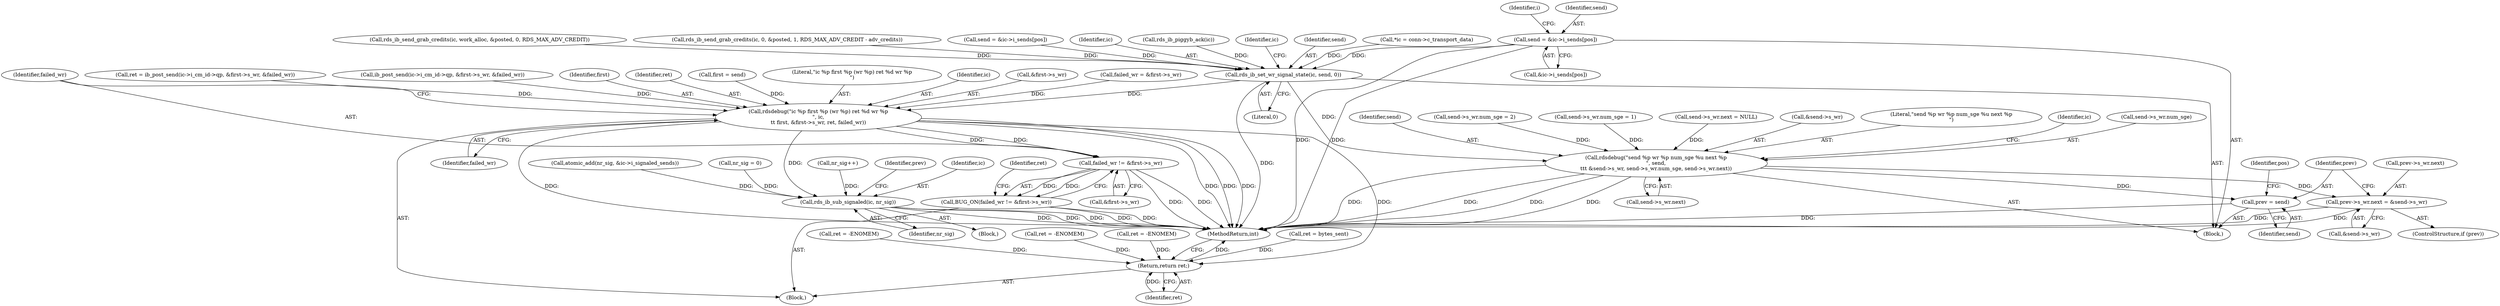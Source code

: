 digraph "0_linux_6094628bfd94323fc1cea05ec2c6affd98c18f7f@API" {
"1000838" [label="(Call,send = &ic->i_sends[pos])"];
"1000732" [label="(Call,rds_ib_set_wr_signal_state(ic, send, 0))"];
"1000767" [label="(Call,rdsdebug(\"send %p wr %p num_sge %u next %p\n\", send,\n\t\t\t &send->s_wr, send->s_wr.num_sge, send->s_wr.next))"];
"1000814" [label="(Call,prev->s_wr.next = &send->s_wr)"];
"1000824" [label="(Call,prev = send)"];
"1000966" [label="(Call,rdsdebug(\"ic %p first %p (wr %p) ret %d wr %p\n\", ic,\n\t\t first, &first->s_wr, ret, failed_wr))"];
"1000977" [label="(Call,failed_wr != &first->s_wr)"];
"1000976" [label="(Call,BUG_ON(failed_wr != &first->s_wr))"];
"1000992" [label="(Call,rds_ib_sub_signaled(ic, nr_sig))"];
"1001024" [label="(Return,return ret;)"];
"1000847" [label="(Identifier,i)"];
"1000767" [label="(Call,rdsdebug(\"send %p wr %p num_sge %u next %p\n\", send,\n\t\t\t &send->s_wr, send->s_wr.num_sge, send->s_wr.next))"];
"1000591" [label="(Call,send->s_wr.num_sge = 1)"];
"1000598" [label="(Call,send->s_wr.next = NULL)"];
"1000984" [label="(Identifier,ret)"];
"1000994" [label="(Identifier,nr_sig)"];
"1000321" [label="(Call,ret = -ENOMEM)"];
"1000779" [label="(Call,send->s_wr.next)"];
"1000814" [label="(Call,prev->s_wr.next = &send->s_wr)"];
"1000733" [label="(Identifier,ic)"];
"1000499" [label="(Call,rds_ib_piggyb_ack(ic))"];
"1000985" [label="(Block,)"];
"1000770" [label="(Call,&send->s_wr)"];
"1000954" [label="(Call,ib_post_send(ic->i_cm_id->qp, &first->s_wr, &failed_wr))"];
"1000384" [label="(Call,ret = -ENOMEM)"];
"1000826" [label="(Identifier,send)"];
"1000768" [label="(Literal,\"send %p wr %p num_sge %u next %p\n\")"];
"1000765" [label="(Call,nr_sig++)"];
"1000969" [label="(Identifier,first)"];
"1000824" [label="(Call,prev = send)"];
"1000840" [label="(Call,&ic->i_sends[pos])"];
"1001025" [label="(Identifier,ret)"];
"1000267" [label="(Call,ret = -ENOMEM)"];
"1000974" [label="(Identifier,ret)"];
"1000997" [label="(Identifier,prev)"];
"1000552" [label="(Call,first = send)"];
"1000787" [label="(Identifier,ic)"];
"1000838" [label="(Call,send = &ic->i_sends[pos])"];
"1000975" [label="(Identifier,failed_wr)"];
"1000774" [label="(Call,send->s_wr.num_sge)"];
"1001026" [label="(MethodReturn,int)"];
"1000769" [label="(Identifier,send)"];
"1000820" [label="(Call,&send->s_wr)"];
"1000967" [label="(Literal,\"ic %p first %p (wr %p) ret %d wr %p\n\")"];
"1000993" [label="(Identifier,ic)"];
"1000732" [label="(Call,rds_ib_set_wr_signal_state(ic, send, 0))"];
"1000572" [label="(Block,)"];
"1000839" [label="(Identifier,send)"];
"1000940" [label="(Call,atomic_add(nr_sig, &ic->i_signaled_sends))"];
"1000976" [label="(Call,BUG_ON(failed_wr != &first->s_wr))"];
"1000968" [label="(Identifier,ic)"];
"1000977" [label="(Call,failed_wr != &first->s_wr)"];
"1000685" [label="(Call,send->s_wr.num_sge = 2)"];
"1000173" [label="(Call,nr_sig = 0)"];
"1000970" [label="(Call,&first->s_wr)"];
"1000735" [label="(Literal,0)"];
"1000946" [label="(Call,failed_wr = &first->s_wr)"];
"1001024" [label="(Return,return ret;)"];
"1000828" [label="(Identifier,pos)"];
"1000739" [label="(Identifier,ic)"];
"1000734" [label="(Identifier,send)"];
"1000126" [label="(Call,*ic = conn->c_transport_data)"];
"1000279" [label="(Call,rds_ib_send_grab_credits(ic, work_alloc, &posted, 0, RDS_MAX_ADV_CREDIT))"];
"1000812" [label="(ControlStructure,if (prev))"];
"1000513" [label="(Call,rds_ib_send_grab_credits(ic, 0, &posted, 1, RDS_MAX_ADV_CREDIT - adv_credits))"];
"1000978" [label="(Identifier,failed_wr)"];
"1001018" [label="(Call,ret = bytes_sent)"];
"1000825" [label="(Identifier,prev)"];
"1000124" [label="(Block,)"];
"1000952" [label="(Call,ret = ib_post_send(ic->i_cm_id->qp, &first->s_wr, &failed_wr))"];
"1000979" [label="(Call,&first->s_wr)"];
"1000544" [label="(Call,send = &ic->i_sends[pos])"];
"1000966" [label="(Call,rdsdebug(\"ic %p first %p (wr %p) ret %d wr %p\n\", ic,\n\t\t first, &first->s_wr, ret, failed_wr))"];
"1000815" [label="(Call,prev->s_wr.next)"];
"1000992" [label="(Call,rds_ib_sub_signaled(ic, nr_sig))"];
"1000838" -> "1000572"  [label="AST: "];
"1000838" -> "1000840"  [label="CFG: "];
"1000839" -> "1000838"  [label="AST: "];
"1000840" -> "1000838"  [label="AST: "];
"1000847" -> "1000838"  [label="CFG: "];
"1000838" -> "1001026"  [label="DDG: "];
"1000838" -> "1001026"  [label="DDG: "];
"1000838" -> "1000732"  [label="DDG: "];
"1000732" -> "1000572"  [label="AST: "];
"1000732" -> "1000735"  [label="CFG: "];
"1000733" -> "1000732"  [label="AST: "];
"1000734" -> "1000732"  [label="AST: "];
"1000735" -> "1000732"  [label="AST: "];
"1000739" -> "1000732"  [label="CFG: "];
"1000732" -> "1001026"  [label="DDG: "];
"1000279" -> "1000732"  [label="DDG: "];
"1000513" -> "1000732"  [label="DDG: "];
"1000499" -> "1000732"  [label="DDG: "];
"1000126" -> "1000732"  [label="DDG: "];
"1000544" -> "1000732"  [label="DDG: "];
"1000732" -> "1000767"  [label="DDG: "];
"1000732" -> "1000966"  [label="DDG: "];
"1000767" -> "1000572"  [label="AST: "];
"1000767" -> "1000779"  [label="CFG: "];
"1000768" -> "1000767"  [label="AST: "];
"1000769" -> "1000767"  [label="AST: "];
"1000770" -> "1000767"  [label="AST: "];
"1000774" -> "1000767"  [label="AST: "];
"1000779" -> "1000767"  [label="AST: "];
"1000787" -> "1000767"  [label="CFG: "];
"1000767" -> "1001026"  [label="DDG: "];
"1000767" -> "1001026"  [label="DDG: "];
"1000767" -> "1001026"  [label="DDG: "];
"1000767" -> "1001026"  [label="DDG: "];
"1000591" -> "1000767"  [label="DDG: "];
"1000685" -> "1000767"  [label="DDG: "];
"1000598" -> "1000767"  [label="DDG: "];
"1000767" -> "1000814"  [label="DDG: "];
"1000767" -> "1000824"  [label="DDG: "];
"1000814" -> "1000812"  [label="AST: "];
"1000814" -> "1000820"  [label="CFG: "];
"1000815" -> "1000814"  [label="AST: "];
"1000820" -> "1000814"  [label="AST: "];
"1000825" -> "1000814"  [label="CFG: "];
"1000814" -> "1001026"  [label="DDG: "];
"1000814" -> "1001026"  [label="DDG: "];
"1000824" -> "1000572"  [label="AST: "];
"1000824" -> "1000826"  [label="CFG: "];
"1000825" -> "1000824"  [label="AST: "];
"1000826" -> "1000824"  [label="AST: "];
"1000828" -> "1000824"  [label="CFG: "];
"1000824" -> "1001026"  [label="DDG: "];
"1000966" -> "1000124"  [label="AST: "];
"1000966" -> "1000975"  [label="CFG: "];
"1000967" -> "1000966"  [label="AST: "];
"1000968" -> "1000966"  [label="AST: "];
"1000969" -> "1000966"  [label="AST: "];
"1000970" -> "1000966"  [label="AST: "];
"1000974" -> "1000966"  [label="AST: "];
"1000975" -> "1000966"  [label="AST: "];
"1000978" -> "1000966"  [label="CFG: "];
"1000966" -> "1001026"  [label="DDG: "];
"1000966" -> "1001026"  [label="DDG: "];
"1000966" -> "1001026"  [label="DDG: "];
"1000966" -> "1001026"  [label="DDG: "];
"1000552" -> "1000966"  [label="DDG: "];
"1000954" -> "1000966"  [label="DDG: "];
"1000952" -> "1000966"  [label="DDG: "];
"1000946" -> "1000966"  [label="DDG: "];
"1000966" -> "1000977"  [label="DDG: "];
"1000966" -> "1000977"  [label="DDG: "];
"1000966" -> "1000992"  [label="DDG: "];
"1000966" -> "1001024"  [label="DDG: "];
"1000977" -> "1000976"  [label="AST: "];
"1000977" -> "1000979"  [label="CFG: "];
"1000978" -> "1000977"  [label="AST: "];
"1000979" -> "1000977"  [label="AST: "];
"1000976" -> "1000977"  [label="CFG: "];
"1000977" -> "1001026"  [label="DDG: "];
"1000977" -> "1001026"  [label="DDG: "];
"1000977" -> "1000976"  [label="DDG: "];
"1000977" -> "1000976"  [label="DDG: "];
"1000976" -> "1000124"  [label="AST: "];
"1000984" -> "1000976"  [label="CFG: "];
"1000976" -> "1001026"  [label="DDG: "];
"1000976" -> "1001026"  [label="DDG: "];
"1000992" -> "1000985"  [label="AST: "];
"1000992" -> "1000994"  [label="CFG: "];
"1000993" -> "1000992"  [label="AST: "];
"1000994" -> "1000992"  [label="AST: "];
"1000997" -> "1000992"  [label="CFG: "];
"1000992" -> "1001026"  [label="DDG: "];
"1000992" -> "1001026"  [label="DDG: "];
"1000992" -> "1001026"  [label="DDG: "];
"1000940" -> "1000992"  [label="DDG: "];
"1000765" -> "1000992"  [label="DDG: "];
"1000173" -> "1000992"  [label="DDG: "];
"1001024" -> "1000124"  [label="AST: "];
"1001024" -> "1001025"  [label="CFG: "];
"1001025" -> "1001024"  [label="AST: "];
"1001026" -> "1001024"  [label="CFG: "];
"1001024" -> "1001026"  [label="DDG: "];
"1001025" -> "1001024"  [label="DDG: "];
"1000267" -> "1001024"  [label="DDG: "];
"1001018" -> "1001024"  [label="DDG: "];
"1000321" -> "1001024"  [label="DDG: "];
"1000384" -> "1001024"  [label="DDG: "];
}
